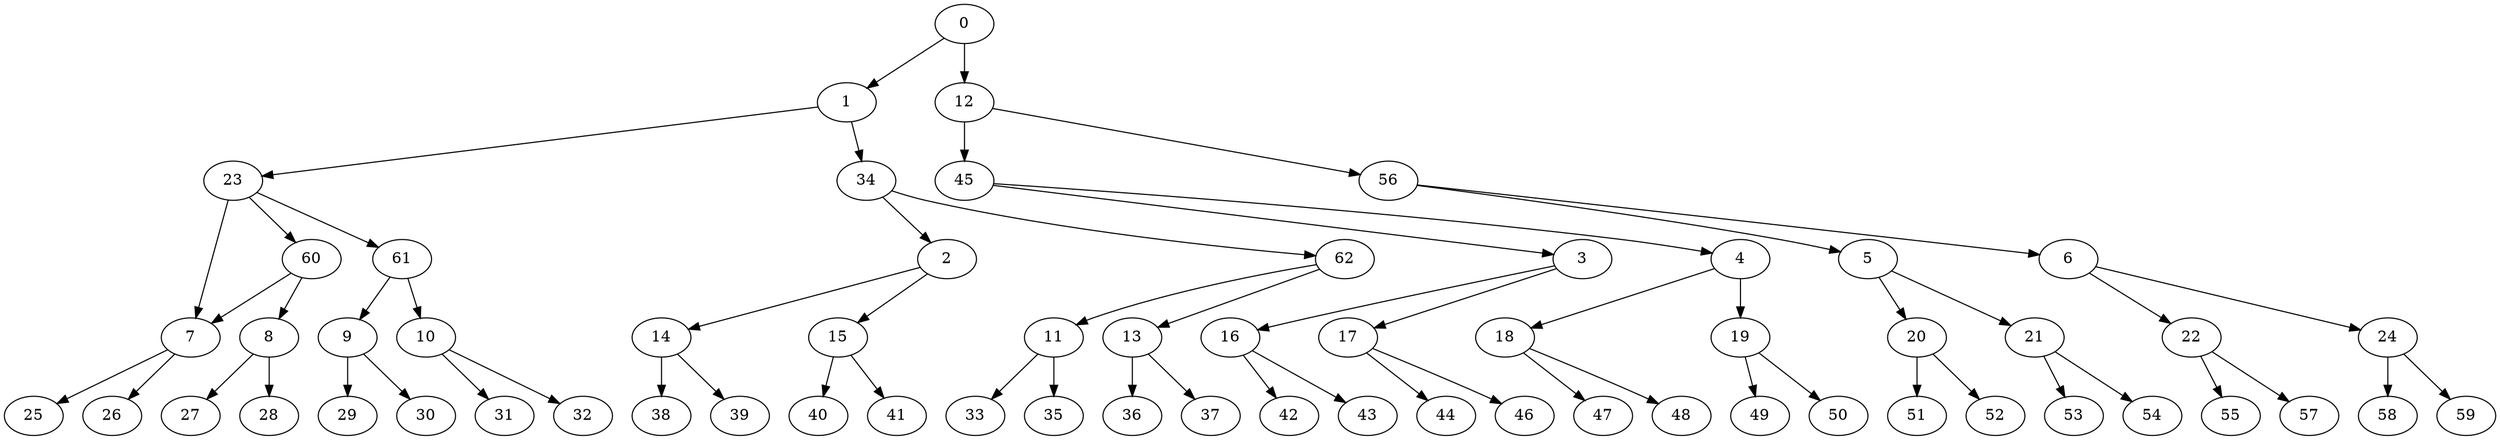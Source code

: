 digraph g {
0;
1;
2;
3;
4;
5;
6;
7;
8;
9;
10;
11;
12;
13;
14;
15;
16;
17;
18;
19;
20;
21;
22;
23;
24;
25;
26;
27;
28;
29;
30;
31;
32;
33;
34;
35;
36;
37;
38;
39;
40;
41;
42;
43;
44;
45;
46;
47;
48;
49;
50;
51;
52;
53;
54;
55;
56;
57;
58;
59;
60;
61;
62;
0 -> 1 [weight=0];
0 -> 12 [weight=1];
1 -> 23 [weight=0];
1 -> 34 [weight=0];
2 -> 14 [weight=0];
2 -> 15 [weight=0];
3 -> 16 [weight=0];
3 -> 17 [weight=0];
4 -> 18 [weight=0];
4 -> 19 [weight=1];
5 -> 20 [weight=0];
5 -> 21 [weight=0];
6 -> 22 [weight=0];
6 -> 24 [weight=0];
7 -> 25 [weight=0];
7 -> 26 [weight=0];
8 -> 27 [weight=0];
8 -> 28 [weight=1];
9 -> 29 [weight=0];
9 -> 30 [weight=0];
10 -> 31 [weight=0];
10 -> 32 [weight=0];
11 -> 33 [weight=0];
11 -> 35 [weight=1];
12 -> 45 [weight=1];
12 -> 56 [weight=0];
13 -> 36 [weight=0];
13 -> 37 [weight=0];
14 -> 38 [weight=1];
14 -> 39 [weight=0];
15 -> 40 [weight=0];
15 -> 41 [weight=0];
16 -> 42 [weight=0];
16 -> 43 [weight=0];
17 -> 44 [weight=0];
17 -> 46 [weight=0];
18 -> 47 [weight=0];
18 -> 48 [weight=0];
19 -> 49 [weight=0];
19 -> 50 [weight=0];
20 -> 51 [weight=1];
20 -> 52 [weight=0];
21 -> 53 [weight=0];
21 -> 54 [weight=0];
22 -> 55 [weight=0];
22 -> 57 [weight=0];
23 -> 60 [weight=0];
23 -> 61 [weight=1];
23 -> 7 [weight=1];
24 -> 58 [weight=1];
24 -> 59 [weight=0];
34 -> 62 [weight=0];
34 -> 2 [weight=0];
45 -> 3 [weight=0];
45 -> 4 [weight=0];
56 -> 5 [weight=0];
56 -> 6 [weight=0];
60 -> 7 [weight=0];
60 -> 8 [weight=0];
61 -> 9 [weight=0];
61 -> 10 [weight=1];
62 -> 11 [weight=0];
62 -> 13 [weight=0];
}
